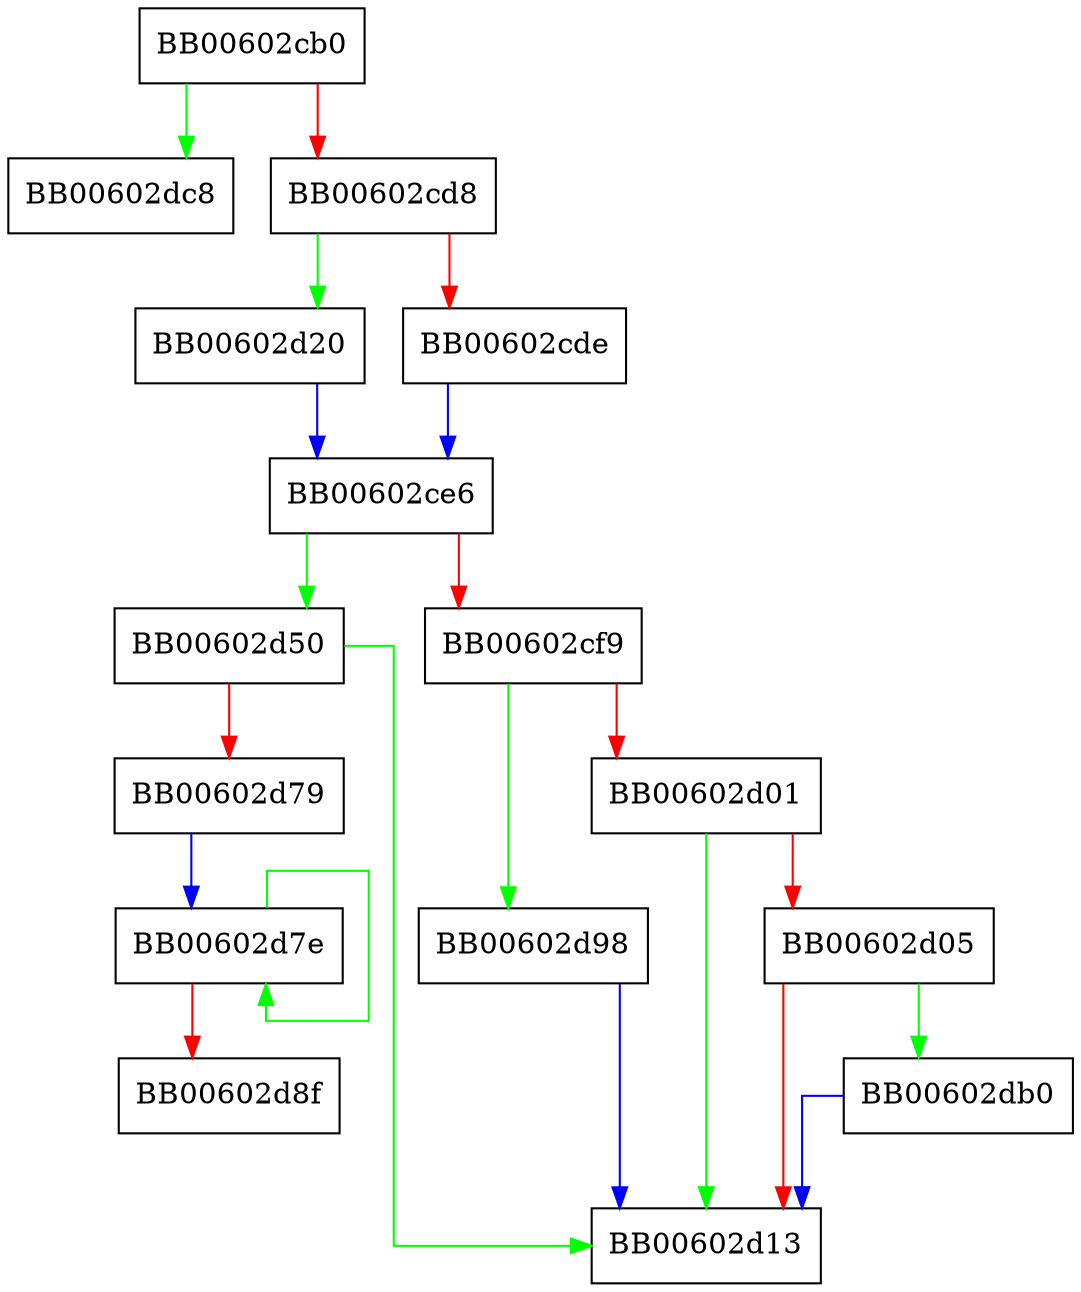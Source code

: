 digraph CRYPTO_ccm128_setiv {
  node [shape="box"];
  graph [splines=ortho];
  BB00602cb0 -> BB00602dc8 [color="green"];
  BB00602cb0 -> BB00602cd8 [color="red"];
  BB00602cd8 -> BB00602d20 [color="green"];
  BB00602cd8 -> BB00602cde [color="red"];
  BB00602cde -> BB00602ce6 [color="blue"];
  BB00602ce6 -> BB00602d50 [color="green"];
  BB00602ce6 -> BB00602cf9 [color="red"];
  BB00602cf9 -> BB00602d98 [color="green"];
  BB00602cf9 -> BB00602d01 [color="red"];
  BB00602d01 -> BB00602d13 [color="green"];
  BB00602d01 -> BB00602d05 [color="red"];
  BB00602d05 -> BB00602db0 [color="green"];
  BB00602d05 -> BB00602d13 [color="red"];
  BB00602d20 -> BB00602ce6 [color="blue"];
  BB00602d50 -> BB00602d13 [color="green"];
  BB00602d50 -> BB00602d79 [color="red"];
  BB00602d79 -> BB00602d7e [color="blue"];
  BB00602d7e -> BB00602d7e [color="green"];
  BB00602d7e -> BB00602d8f [color="red"];
  BB00602d98 -> BB00602d13 [color="blue"];
  BB00602db0 -> BB00602d13 [color="blue"];
}